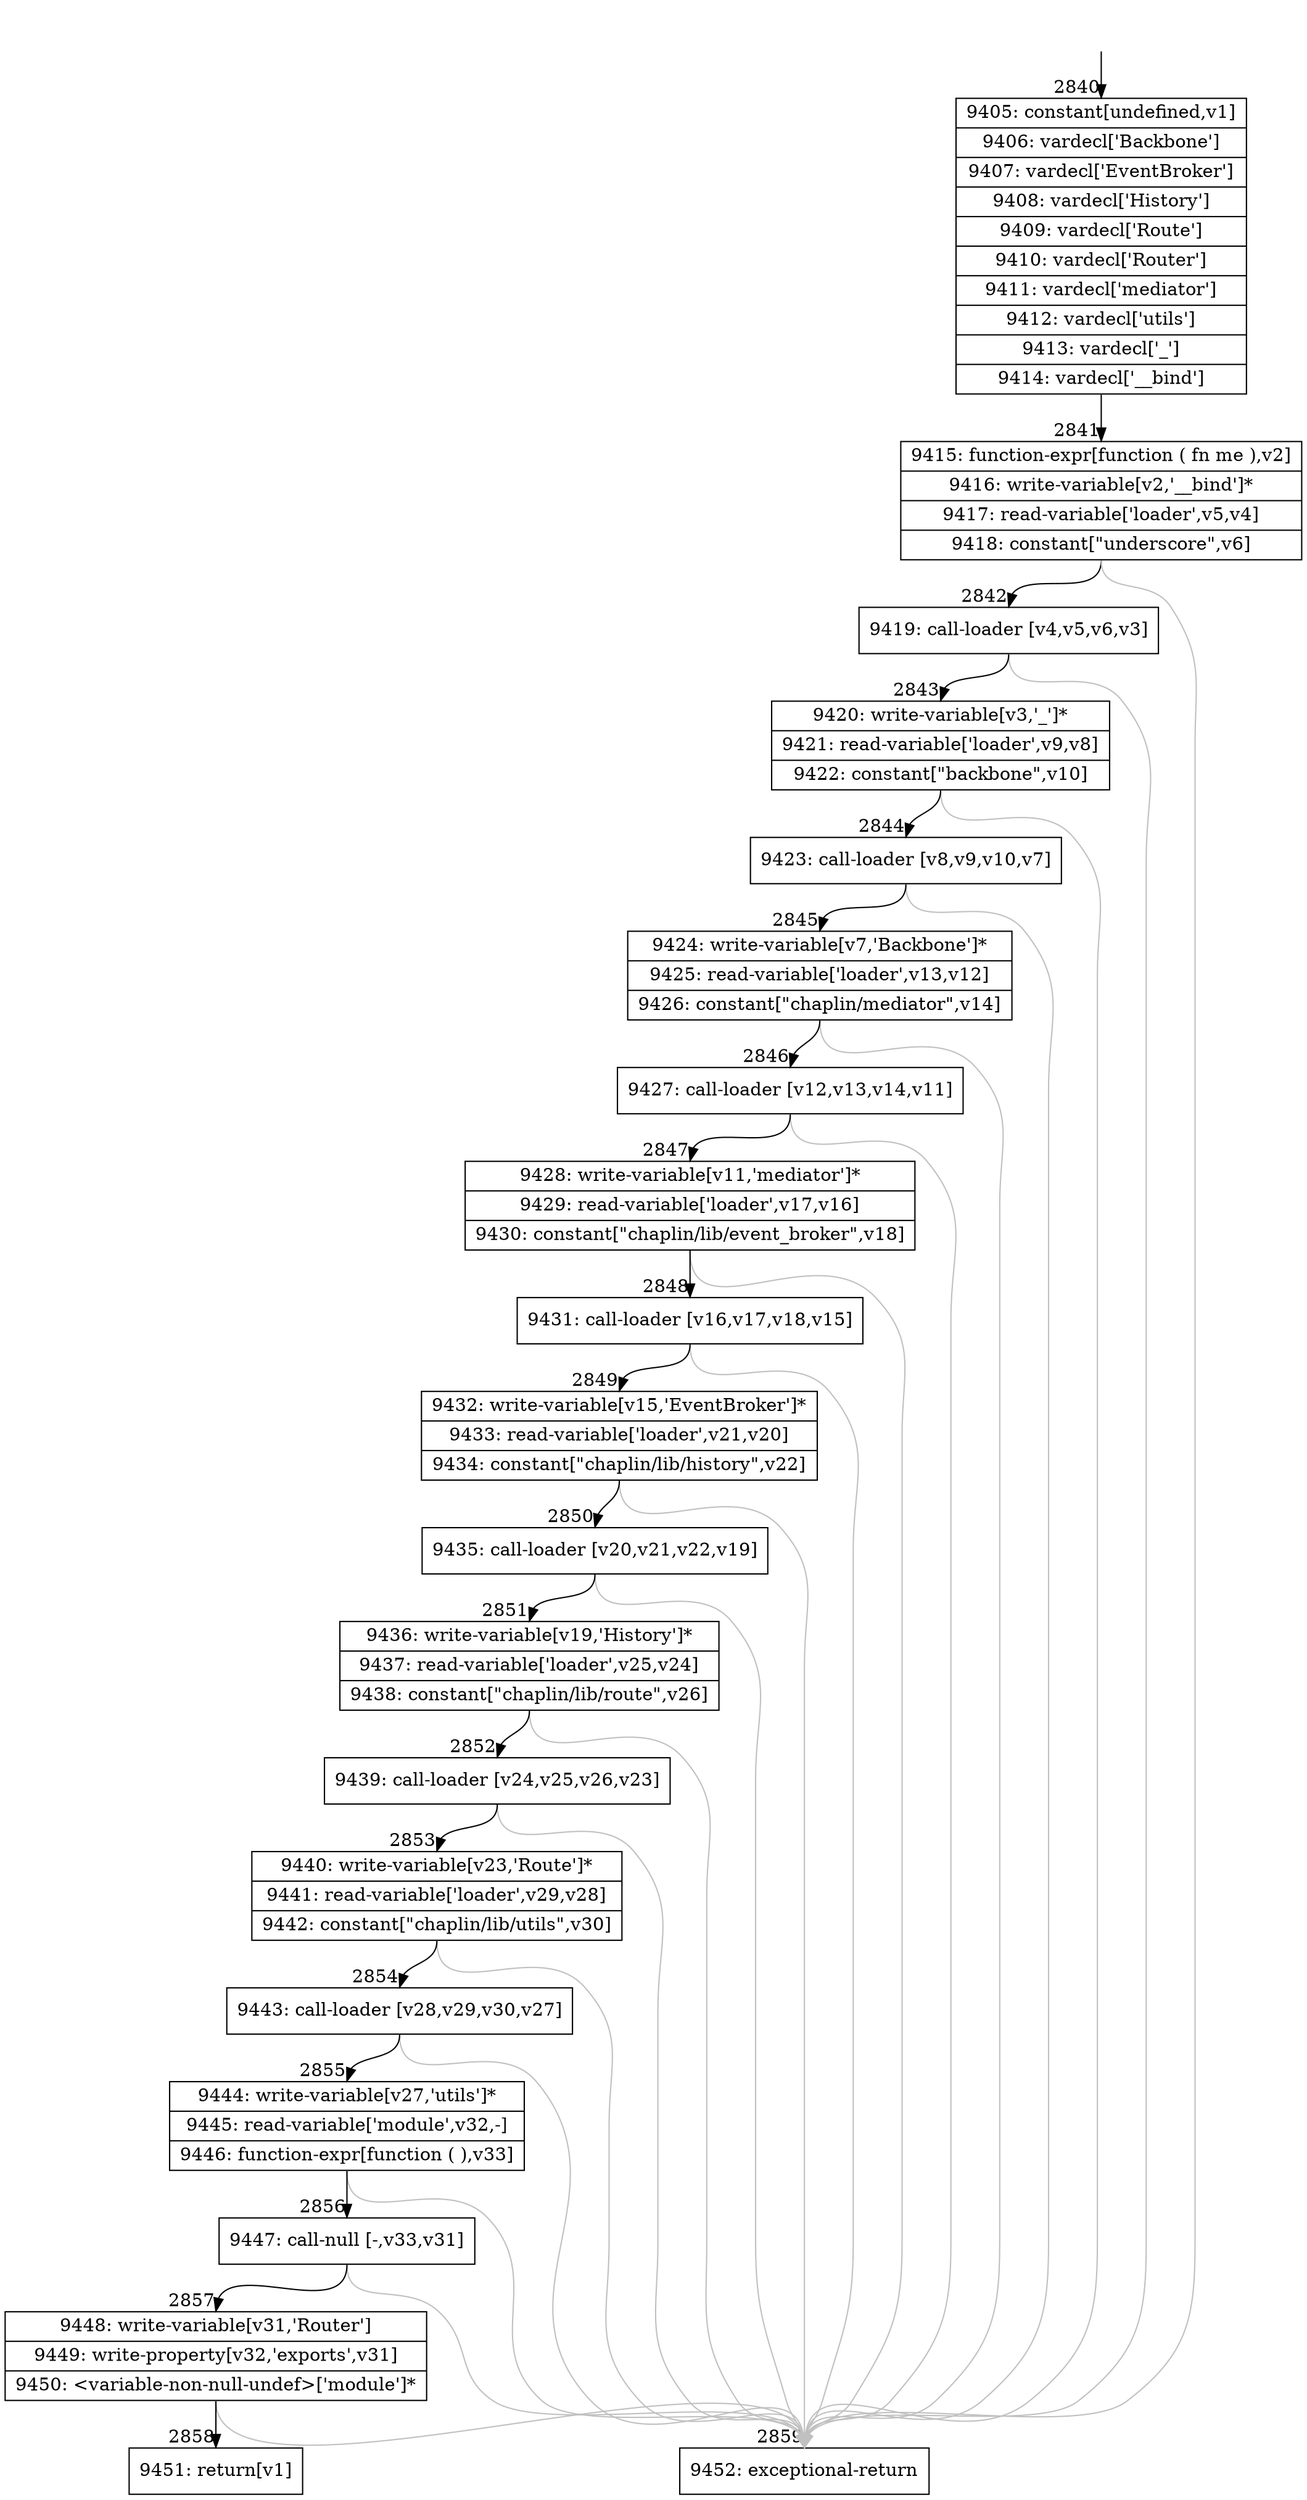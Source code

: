 digraph {
rankdir="TD"
BB_entry205[shape=none,label=""];
BB_entry205 -> BB2840 [tailport=s, headport=n, headlabel="    2840"]
BB2840 [shape=record label="{9405: constant[undefined,v1]|9406: vardecl['Backbone']|9407: vardecl['EventBroker']|9408: vardecl['History']|9409: vardecl['Route']|9410: vardecl['Router']|9411: vardecl['mediator']|9412: vardecl['utils']|9413: vardecl['_']|9414: vardecl['__bind']}" ] 
BB2840 -> BB2841 [tailport=s, headport=n, headlabel="      2841"]
BB2841 [shape=record label="{9415: function-expr[function ( fn me ),v2]|9416: write-variable[v2,'__bind']*|9417: read-variable['loader',v5,v4]|9418: constant[\"underscore\",v6]}" ] 
BB2841 -> BB2842 [tailport=s, headport=n, headlabel="      2842"]
BB2841 -> BB2859 [tailport=s, headport=n, color=gray, headlabel="      2859"]
BB2842 [shape=record label="{9419: call-loader [v4,v5,v6,v3]}" ] 
BB2842 -> BB2843 [tailport=s, headport=n, headlabel="      2843"]
BB2842 -> BB2859 [tailport=s, headport=n, color=gray]
BB2843 [shape=record label="{9420: write-variable[v3,'_']*|9421: read-variable['loader',v9,v8]|9422: constant[\"backbone\",v10]}" ] 
BB2843 -> BB2844 [tailport=s, headport=n, headlabel="      2844"]
BB2843 -> BB2859 [tailport=s, headport=n, color=gray]
BB2844 [shape=record label="{9423: call-loader [v8,v9,v10,v7]}" ] 
BB2844 -> BB2845 [tailport=s, headport=n, headlabel="      2845"]
BB2844 -> BB2859 [tailport=s, headport=n, color=gray]
BB2845 [shape=record label="{9424: write-variable[v7,'Backbone']*|9425: read-variable['loader',v13,v12]|9426: constant[\"chaplin/mediator\",v14]}" ] 
BB2845 -> BB2846 [tailport=s, headport=n, headlabel="      2846"]
BB2845 -> BB2859 [tailport=s, headport=n, color=gray]
BB2846 [shape=record label="{9427: call-loader [v12,v13,v14,v11]}" ] 
BB2846 -> BB2847 [tailport=s, headport=n, headlabel="      2847"]
BB2846 -> BB2859 [tailport=s, headport=n, color=gray]
BB2847 [shape=record label="{9428: write-variable[v11,'mediator']*|9429: read-variable['loader',v17,v16]|9430: constant[\"chaplin/lib/event_broker\",v18]}" ] 
BB2847 -> BB2848 [tailport=s, headport=n, headlabel="      2848"]
BB2847 -> BB2859 [tailport=s, headport=n, color=gray]
BB2848 [shape=record label="{9431: call-loader [v16,v17,v18,v15]}" ] 
BB2848 -> BB2849 [tailport=s, headport=n, headlabel="      2849"]
BB2848 -> BB2859 [tailport=s, headport=n, color=gray]
BB2849 [shape=record label="{9432: write-variable[v15,'EventBroker']*|9433: read-variable['loader',v21,v20]|9434: constant[\"chaplin/lib/history\",v22]}" ] 
BB2849 -> BB2850 [tailport=s, headport=n, headlabel="      2850"]
BB2849 -> BB2859 [tailport=s, headport=n, color=gray]
BB2850 [shape=record label="{9435: call-loader [v20,v21,v22,v19]}" ] 
BB2850 -> BB2851 [tailport=s, headport=n, headlabel="      2851"]
BB2850 -> BB2859 [tailport=s, headport=n, color=gray]
BB2851 [shape=record label="{9436: write-variable[v19,'History']*|9437: read-variable['loader',v25,v24]|9438: constant[\"chaplin/lib/route\",v26]}" ] 
BB2851 -> BB2852 [tailport=s, headport=n, headlabel="      2852"]
BB2851 -> BB2859 [tailport=s, headport=n, color=gray]
BB2852 [shape=record label="{9439: call-loader [v24,v25,v26,v23]}" ] 
BB2852 -> BB2853 [tailport=s, headport=n, headlabel="      2853"]
BB2852 -> BB2859 [tailport=s, headport=n, color=gray]
BB2853 [shape=record label="{9440: write-variable[v23,'Route']*|9441: read-variable['loader',v29,v28]|9442: constant[\"chaplin/lib/utils\",v30]}" ] 
BB2853 -> BB2854 [tailport=s, headport=n, headlabel="      2854"]
BB2853 -> BB2859 [tailport=s, headport=n, color=gray]
BB2854 [shape=record label="{9443: call-loader [v28,v29,v30,v27]}" ] 
BB2854 -> BB2855 [tailport=s, headport=n, headlabel="      2855"]
BB2854 -> BB2859 [tailport=s, headport=n, color=gray]
BB2855 [shape=record label="{9444: write-variable[v27,'utils']*|9445: read-variable['module',v32,-]|9446: function-expr[function ( ),v33]}" ] 
BB2855 -> BB2856 [tailport=s, headport=n, headlabel="      2856"]
BB2855 -> BB2859 [tailport=s, headport=n, color=gray]
BB2856 [shape=record label="{9447: call-null [-,v33,v31]}" ] 
BB2856 -> BB2857 [tailport=s, headport=n, headlabel="      2857"]
BB2856 -> BB2859 [tailport=s, headport=n, color=gray]
BB2857 [shape=record label="{9448: write-variable[v31,'Router']|9449: write-property[v32,'exports',v31]|9450: \<variable-non-null-undef\>['module']*}" ] 
BB2857 -> BB2858 [tailport=s, headport=n, headlabel="      2858"]
BB2857 -> BB2859 [tailport=s, headport=n, color=gray]
BB2858 [shape=record label="{9451: return[v1]}" ] 
BB2859 [shape=record label="{9452: exceptional-return}" ] 
//#$~ 2497
}
